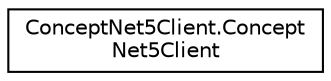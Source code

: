 digraph "Graphical Class Hierarchy"
{
 // LATEX_PDF_SIZE
  edge [fontname="Helvetica",fontsize="10",labelfontname="Helvetica",labelfontsize="10"];
  node [fontname="Helvetica",fontsize="10",shape=record];
  rankdir="LR";
  Node0 [label="ConceptNet5Client.Concept\lNet5Client",height=0.2,width=0.4,color="black", fillcolor="white", style="filled",URL="$classConceptNet5Client_1_1ConceptNet5Client.html",tooltip=" "];
}

